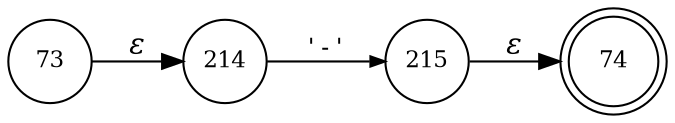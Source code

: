 digraph ATN {
rankdir=LR;
s74[fontsize=11, label="74", shape=doublecircle, fixedsize=true, width=.6];
s214[fontsize=11,label="214", shape=circle, fixedsize=true, width=.55, peripheries=1];
s215[fontsize=11,label="215", shape=circle, fixedsize=true, width=.55, peripheries=1];
s73[fontsize=11,label="73", shape=circle, fixedsize=true, width=.55, peripheries=1];
s73 -> s214 [fontname="Times-Italic", label="&epsilon;"];
s214 -> s215 [fontsize=11, fontname="Courier", arrowsize=.7, label = "'-'", arrowhead = normal];
s215 -> s74 [fontname="Times-Italic", label="&epsilon;"];
}